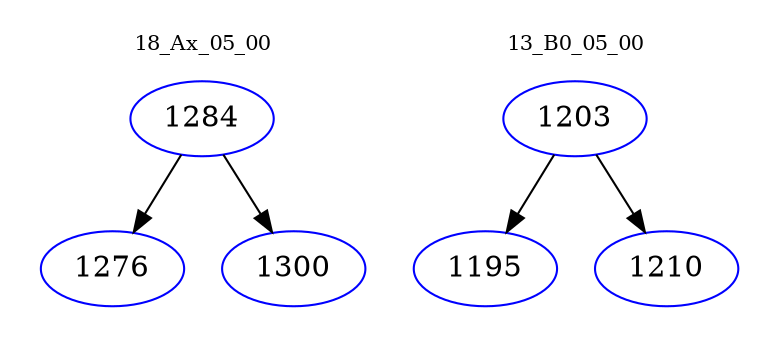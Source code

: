 digraph{
subgraph cluster_0 {
color = white
label = "18_Ax_05_00";
fontsize=10;
T0_1284 [label="1284", color="blue"]
T0_1284 -> T0_1276 [color="black"]
T0_1276 [label="1276", color="blue"]
T0_1284 -> T0_1300 [color="black"]
T0_1300 [label="1300", color="blue"]
}
subgraph cluster_1 {
color = white
label = "13_B0_05_00";
fontsize=10;
T1_1203 [label="1203", color="blue"]
T1_1203 -> T1_1195 [color="black"]
T1_1195 [label="1195", color="blue"]
T1_1203 -> T1_1210 [color="black"]
T1_1210 [label="1210", color="blue"]
}
}
